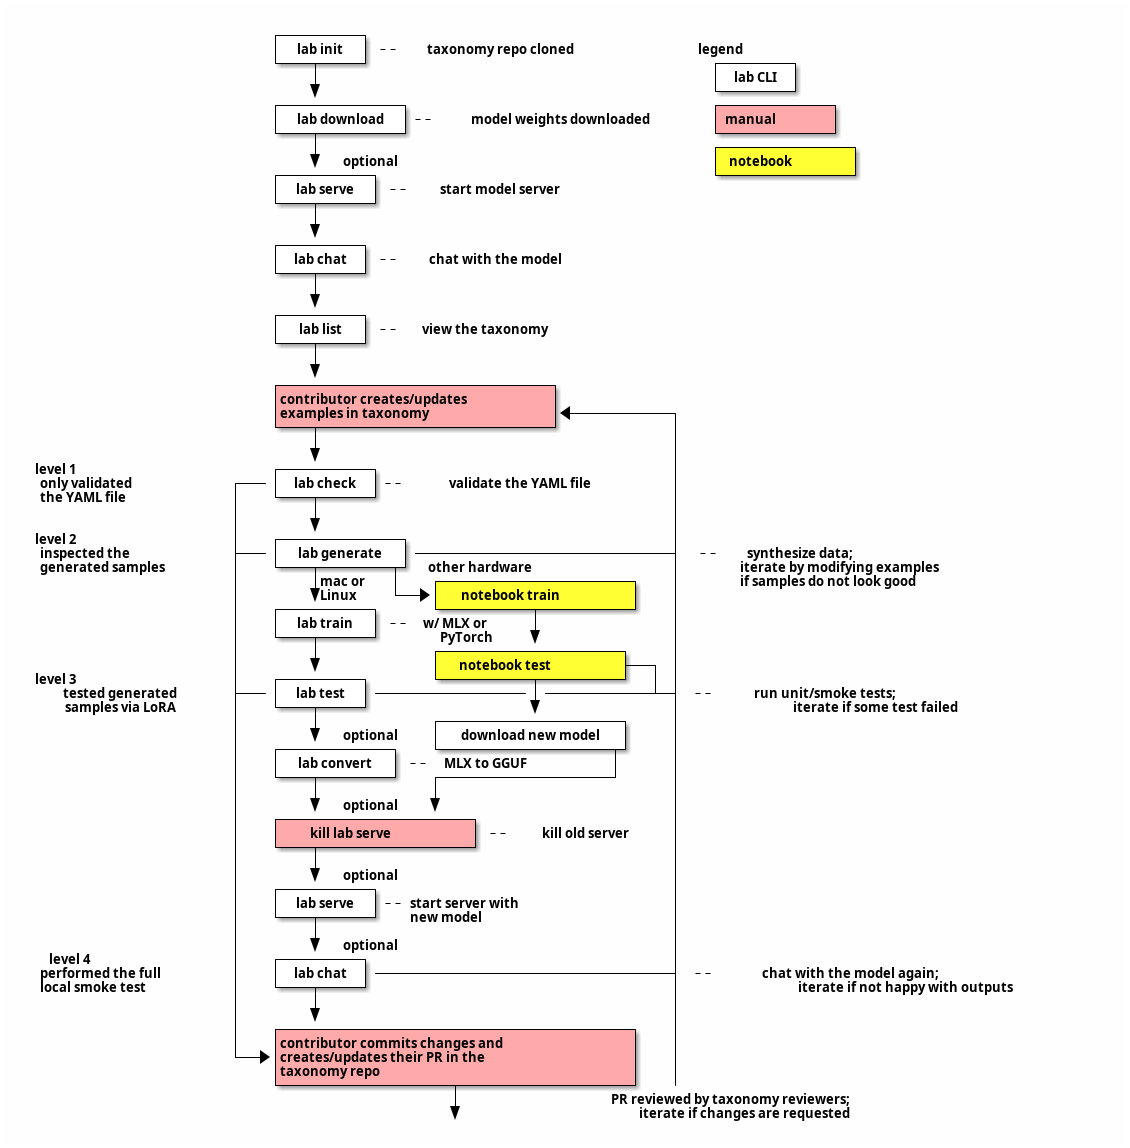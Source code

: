 @startditaa
                         +--------+                                                                      
                         |lab init|-=-taxonomy repo cloned         legend                                
                         +---+----+                                  +-------+                           
                             |                                       |lab CLI|                           
                             v                                       +-------+                           
                         +---+--------+                              +-----------+                       
                         |lab download|-=-model weights downloaded   |manual cPNK|                       
                         +---+--------+                              +-----------+                       
                             |                                       +-------------+                        
                             v optional                              |notebook cYEL|                        
                         +---+-----+                                 +-------------+                        
                         |lab serve|-=-start model server                                                
                         +---+-----+                                                                     
                             |                                                                           
                             v                                                                           
                         +---+----+                                                                      
                         |lab chat|-=-chat with the model                                                
                         +---+----+                                                                      
                             |                                                                           
                             v                                                                           
                         +---+----+                                                                      
                         |lab list|-=-view the taxonomy                                                  
                         +---+----+                                                                      
                             |                                                                           
                             v                                                                           
                         +---+-----------------------+                                                   
                         |contributor creates/updates|                                                   
                         |examples in taxonomy   cPNK|<----------+                                       
                         +---+-----------------------+           |                                       
                             |                                   |                                       
                             v                                   |                                       
level 1                  +---+-----+                             |                                       
  only validated     +---|lab check|-=-validate the YAML file    |                                       
  the YAML file      |   +---+-----+                             |                                       
                     |       |                                   |                                       
                     |       v                                   |                                       
level 2              |   +---+--------+                          |                                       
  inspected the      +---|lab generate|--------------------------+ -=-synthesize data;                   
  generated samples  |   +---+-------++other hardware            |      iterate by modifying examples    
                     |       |mac or |   +---------+---------+   |      if samples do not look good      
                     |       vLinux  +-->|notebook train cYEL|   |                                       
                     |   +---+-----+     +---------+---------+   |                                       
                     |   |lab train|-=-w/ MLX or   |             |                                       
                     |   +---+-----+      PyTorch  v             |                                       
                     |       |           +---------+--------+    |                                       
                     |       v           |notebook test cYEL+--+ |                                       
level 3              |   +---+----+      +---------+--------+  | |                                       
  tested generated   +---|lab test|----------------|-----------+-+ -=-run unit/smoke tests;              
  samples via LoRA   |   +---+----+                v             |      iterate if some test failed      
                     |       |           +---------+--------+    |                                       
                     |       v optional  |download new model|    |                                       
                     |   +---+-------+   +-----------------++    |                                       
                     |   |lab convert|-=-MLX to GGUF       |     |                                       
                     |   +---+-------+   +-----------------+     |                                       
                     |       |           |                       |                                       
                     |       v optional  v                       |                                       
                     |   +---+-----------+---+                   |                                       
                     |   |kill lab serve cPNK|-=-kill old server |                                       
                     |   +---+---------------+                   |                                       
                     |       |                                   |                                       
                     |       v optional                          |                                       
                     |   +---+-----+                             |                                       
                     |   |lab serve|-=-start server with         |                                       
                     |   +---+-----+   new model                 |                                       
                     |       |                                   |                                       
                     |       v optional                          |                                       
level 4              |   +---+----+                              |                                       
  performed the full |   |lab chat|------------------------------+ -=-chat with the model again;         
  local smoke test   |   +---+----+                              |      iterate if not happy with outputs
                     |       |                                   |                                       
                     |       v                                   |                                       
                     |   +---+-------------------------------+   |                                       
                     |   |contributor commits changes and    |   |                                       
                     +-->|creates/updates their PR in the    |   | 
                         |taxonomy repo                  cPNK|   |      
                         +-----------------+-----------------+   |                                           
                                           |     PR reviewed by taxonomy reviewers;
                                           v       iterate if changes are requested  

@endditaa
